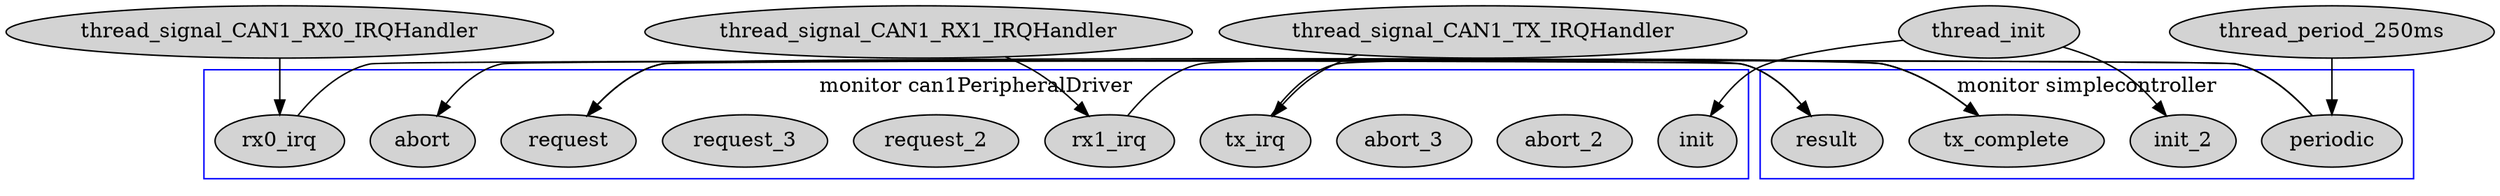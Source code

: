 digraph Tower {
    thread_signal_CAN1_RX0_IRQHandler [style=filled];
    thread_signal_CAN1_RX1_IRQHandler [style=filled];
    thread_signal_CAN1_TX_IRQHandler [style=filled];
    thread_period_250ms [style=filled];
    thread_init [style=filled];
    subgraph  cluster_can1PeripheralDriver {
        color = blue;
        node [style=filled];
        abort;
        abort_2;
        abort_3;
        init;
        request;
        request_2;
        request_3;
        rx0_irq;
        rx1_irq;
        tx_irq;
        label = "monitor can1PeripheralDriver";
    }
    subgraph  cluster_simplecontroller {
        color = blue;
        node [style=filled];
        init_2;
        periodic;
        result;
        tx_complete;
        label = "monitor simplecontroller";
    }
    thread_signal_CAN1_RX0_IRQHandler -> rx0_irq;
    thread_signal_CAN1_RX1_IRQHandler -> rx1_irq;
    thread_signal_CAN1_TX_IRQHandler -> tx_irq;
    thread_period_250ms -> periodic;
    thread_init -> init;
    thread_init -> init_2;
    rx0_irq -> result;
    rx1_irq -> result;
    tx_irq -> tx_complete;
    periodic -> abort;
    periodic -> request;
    tx_complete -> request;
}
